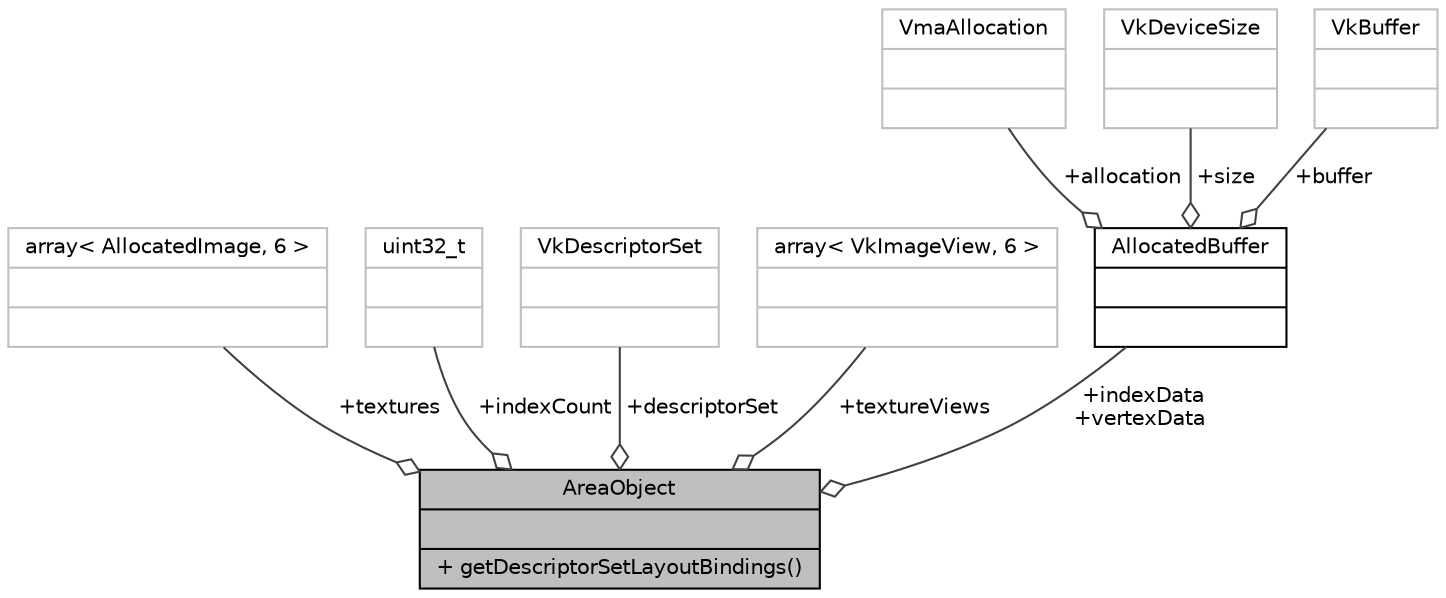digraph "AreaObject"
{
 // LATEX_PDF_SIZE
  edge [fontname="Helvetica",fontsize="10",labelfontname="Helvetica",labelfontsize="10"];
  node [fontname="Helvetica",fontsize="10",shape=record];
  Node1 [label="{AreaObject\n||+ getDescriptorSetLayoutBindings()\l}",height=0.2,width=0.4,color="black", fillcolor="grey75", style="filled", fontcolor="black",tooltip=" "];
  Node2 -> Node1 [color="grey25",fontsize="10",style="solid",label=" +textures" ,arrowhead="odiamond",fontname="Helvetica"];
  Node2 [label="{array\< AllocatedImage, 6 \>\n||}",height=0.2,width=0.4,color="grey75", fillcolor="white", style="filled",tooltip=" "];
  Node3 -> Node1 [color="grey25",fontsize="10",style="solid",label=" +indexCount" ,arrowhead="odiamond",fontname="Helvetica"];
  Node3 [label="{uint32_t\n||}",height=0.2,width=0.4,color="grey75", fillcolor="white", style="filled",tooltip=" "];
  Node4 -> Node1 [color="grey25",fontsize="10",style="solid",label=" +descriptorSet" ,arrowhead="odiamond",fontname="Helvetica"];
  Node4 [label="{VkDescriptorSet\n||}",height=0.2,width=0.4,color="grey75", fillcolor="white", style="filled",tooltip=" "];
  Node5 -> Node1 [color="grey25",fontsize="10",style="solid",label=" +textureViews" ,arrowhead="odiamond",fontname="Helvetica"];
  Node5 [label="{array\< VkImageView, 6 \>\n||}",height=0.2,width=0.4,color="grey75", fillcolor="white", style="filled",tooltip=" "];
  Node6 -> Node1 [color="grey25",fontsize="10",style="solid",label=" +indexData\n+vertexData" ,arrowhead="odiamond",fontname="Helvetica"];
  Node6 [label="{AllocatedBuffer\n||}",height=0.2,width=0.4,color="black", fillcolor="white", style="filled",URL="$structAllocatedBuffer.html",tooltip=" "];
  Node7 -> Node6 [color="grey25",fontsize="10",style="solid",label=" +allocation" ,arrowhead="odiamond",fontname="Helvetica"];
  Node7 [label="{VmaAllocation\n||}",height=0.2,width=0.4,color="grey75", fillcolor="white", style="filled",tooltip=" "];
  Node8 -> Node6 [color="grey25",fontsize="10",style="solid",label=" +size" ,arrowhead="odiamond",fontname="Helvetica"];
  Node8 [label="{VkDeviceSize\n||}",height=0.2,width=0.4,color="grey75", fillcolor="white", style="filled",tooltip=" "];
  Node9 -> Node6 [color="grey25",fontsize="10",style="solid",label=" +buffer" ,arrowhead="odiamond",fontname="Helvetica"];
  Node9 [label="{VkBuffer\n||}",height=0.2,width=0.4,color="grey75", fillcolor="white", style="filled",tooltip=" "];
}
